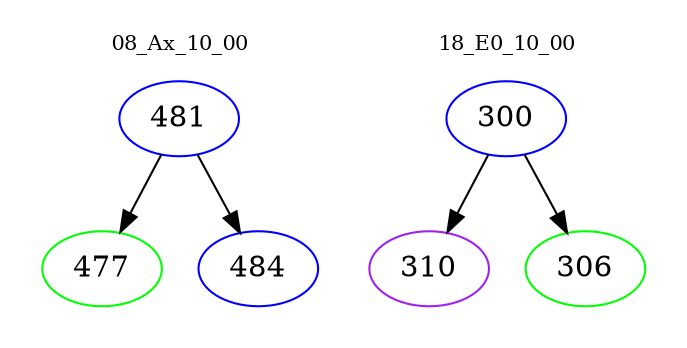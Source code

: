 digraph{
subgraph cluster_0 {
color = white
label = "08_Ax_10_00";
fontsize=10;
T0_481 [label="481", color="blue"]
T0_481 -> T0_477 [color="black"]
T0_477 [label="477", color="green"]
T0_481 -> T0_484 [color="black"]
T0_484 [label="484", color="blue"]
}
subgraph cluster_1 {
color = white
label = "18_E0_10_00";
fontsize=10;
T1_300 [label="300", color="blue"]
T1_300 -> T1_310 [color="black"]
T1_310 [label="310", color="purple"]
T1_300 -> T1_306 [color="black"]
T1_306 [label="306", color="green"]
}
}

